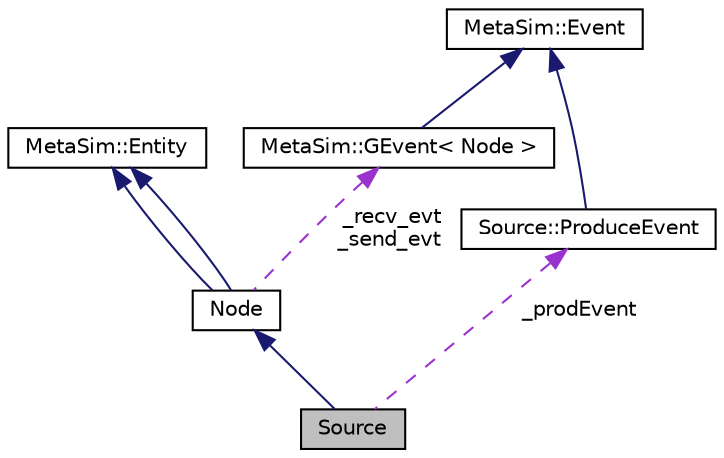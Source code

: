 digraph "Source"
{
  edge [fontname="Helvetica",fontsize="10",labelfontname="Helvetica",labelfontsize="10"];
  node [fontname="Helvetica",fontsize="10",shape=record];
  Node1 [label="Source",height=0.2,width=0.4,color="black", fillcolor="grey75", style="filled", fontcolor="black"];
  Node2 -> Node1 [dir="back",color="midnightblue",fontsize="10",style="solid"];
  Node2 [label="Node",height=0.2,width=0.4,color="black", fillcolor="white", style="filled",URL="$df/dd0/classNode.html"];
  Node3 -> Node2 [dir="back",color="midnightblue",fontsize="10",style="solid"];
  Node3 [label="MetaSim::Entity",height=0.2,width=0.4,color="black", fillcolor="white", style="filled",URL="$d0/d41/classMetaSim_1_1Entity.html"];
  Node3 -> Node2 [dir="back",color="midnightblue",fontsize="10",style="solid"];
  Node4 -> Node2 [dir="back",color="darkorchid3",fontsize="10",style="dashed",label=" _recv_evt\n_send_evt" ];
  Node4 [label="MetaSim::GEvent\< Node \>",height=0.2,width=0.4,color="black", fillcolor="white", style="filled",URL="$dc/d05/classMetaSim_1_1GEvent.html"];
  Node5 -> Node4 [dir="back",color="midnightblue",fontsize="10",style="solid"];
  Node5 [label="MetaSim::Event",height=0.2,width=0.4,color="black", fillcolor="white", style="filled",URL="$d2/d88/classMetaSim_1_1Event.html"];
  Node6 -> Node1 [dir="back",color="darkorchid3",fontsize="10",style="dashed",label=" _prodEvent" ];
  Node6 [label="Source::ProduceEvent",height=0.2,width=0.4,color="black", fillcolor="white", style="filled",URL="$d4/d6b/classSource_1_1ProduceEvent.html"];
  Node5 -> Node6 [dir="back",color="midnightblue",fontsize="10",style="solid"];
}
